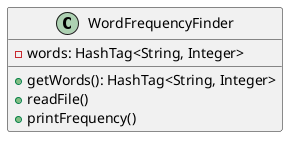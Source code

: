 @startuml
'https://plantuml.com/sequence-diagram

class WordFrequencyFinder{
    -words: HashTag<String, Integer>
    +getWords(): HashTag<String, Integer>
    +readFile()
    +printFrequency()
}

@enduml